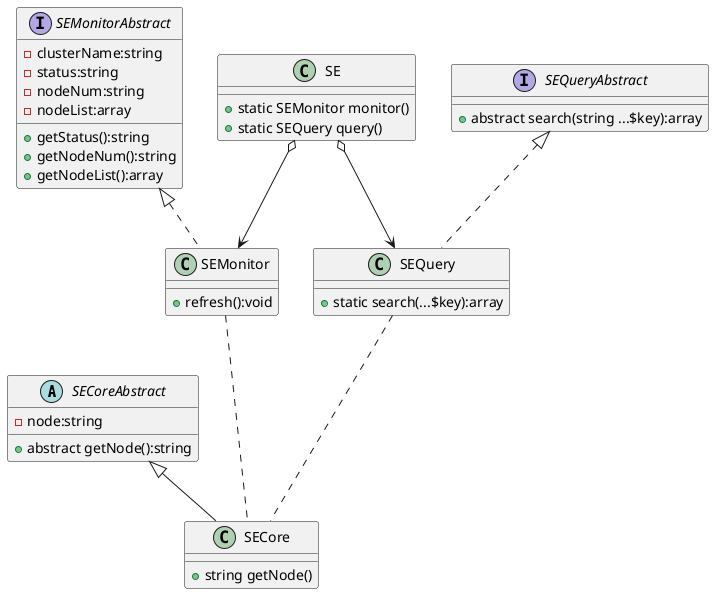 @startuml

'核心类
abstract class SECoreAbstract {
- node:string
+ abstract getNode():string
}

class SECore extends SECoreAbstract {
+ string getNode()
}
'*************************************************************************

'监测类
interface SEMonitorAbstract {
'集群相关
- clusterName:string
- status:string
- nodeNum:string
'节点相关
- nodeList:array
+ getStatus():string
+ getNodeNum():string
+ getNodeList():array
}

class SEMonitor implements SEMonitorAbstract {
+ refresh():void
}
'*************************************************************************

'查询类
Interface SEQueryAbstract {
'普通查询 多关键词
+ abstract search(string ...$key):array
}

class SEQuery implements SEQueryAbstract {
+ static search(...$key):array
}
'*************************************************************************
'管理
class SE {
+ static SEMonitor monitor()
+ static SEQuery query()
}
'*************************************************************************

'依赖关系
SEMonitor ... SECore
SEQuery ... SECore

'包含关系

SE o--> SEMonitor
SE o--> SEQuery

@enduml